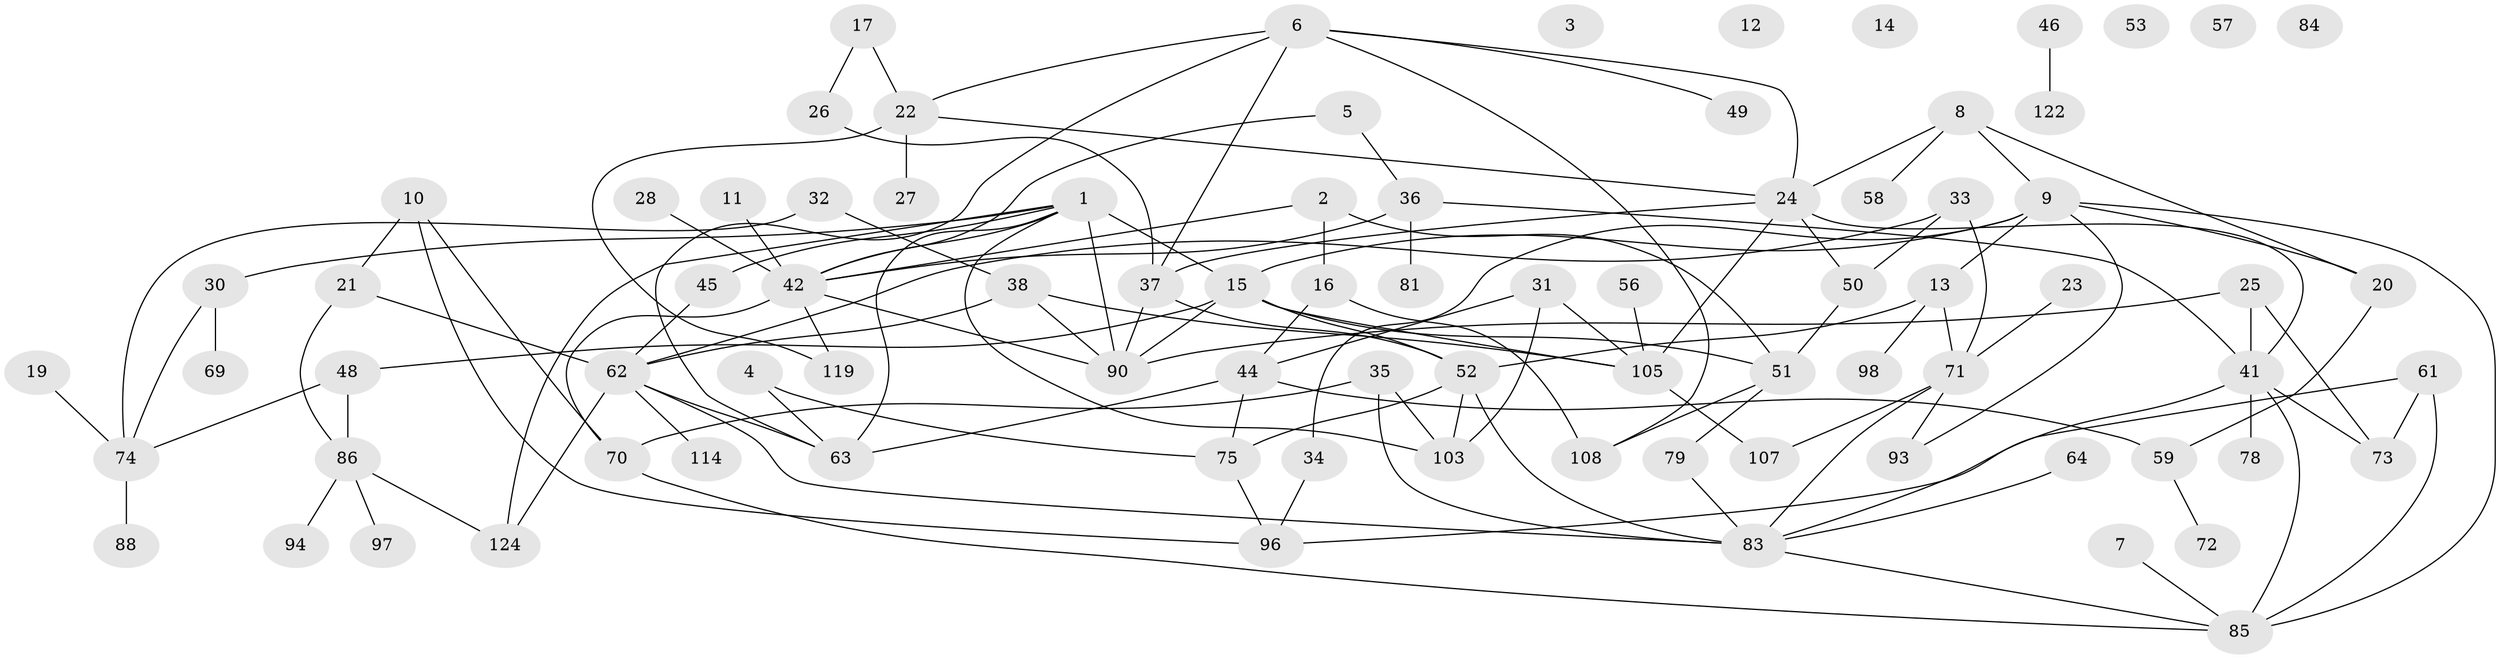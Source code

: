 // original degree distribution, {3: 0.22580645161290322, 0: 0.04838709677419355, 2: 0.20161290322580644, 4: 0.16129032258064516, 1: 0.22580645161290322, 6: 0.07258064516129033, 5: 0.04838709677419355, 7: 0.016129032258064516}
// Generated by graph-tools (version 1.1) at 2025/41/03/06/25 10:41:24]
// undirected, 84 vertices, 129 edges
graph export_dot {
graph [start="1"]
  node [color=gray90,style=filled];
  1 [super="+68"];
  2 [super="+100"];
  3;
  4;
  5;
  6 [super="+60"];
  7;
  8 [super="+54"];
  9 [super="+29"];
  10;
  11;
  12;
  13 [super="+66"];
  14;
  15 [super="+18"];
  16 [super="+116"];
  17 [super="+109"];
  19;
  20 [super="+76"];
  21;
  22 [super="+40"];
  23;
  24 [super="+80"];
  25 [super="+67"];
  26;
  27;
  28;
  30 [super="+47"];
  31 [super="+77"];
  32;
  33 [super="+39"];
  34;
  35;
  36;
  37 [super="+91"];
  38 [super="+43"];
  41 [super="+120"];
  42 [super="+113"];
  44 [super="+82"];
  45;
  46;
  48 [super="+123"];
  49 [super="+55"];
  50;
  51 [super="+65"];
  52 [super="+87"];
  53;
  56;
  57;
  58;
  59;
  61 [super="+99"];
  62 [super="+104"];
  63;
  64;
  69;
  70 [super="+89"];
  71 [super="+118"];
  72 [super="+111"];
  73 [super="+121"];
  74 [super="+110"];
  75 [super="+106"];
  78;
  79;
  81;
  83 [super="+92"];
  84;
  85 [super="+95"];
  86 [super="+102"];
  88;
  90;
  93;
  94;
  96 [super="+101"];
  97;
  98;
  103;
  105 [super="+112"];
  107 [super="+117"];
  108 [super="+115"];
  114;
  119;
  122;
  124;
  1 -- 63;
  1 -- 103;
  1 -- 90;
  1 -- 42;
  1 -- 124;
  1 -- 45;
  1 -- 30;
  1 -- 15;
  2 -- 51;
  2 -- 42;
  2 -- 16;
  4 -- 63;
  4 -- 75;
  5 -- 36;
  5 -- 42;
  6 -- 24;
  6 -- 49;
  6 -- 37;
  6 -- 108;
  6 -- 63;
  6 -- 22;
  7 -- 85;
  8 -- 24;
  8 -- 58;
  8 -- 9;
  8 -- 20;
  9 -- 20;
  9 -- 34;
  9 -- 93;
  9 -- 13;
  9 -- 15;
  9 -- 85;
  10 -- 21;
  10 -- 70;
  10 -- 96;
  11 -- 42;
  13 -- 52;
  13 -- 98;
  13 -- 71;
  15 -- 90;
  15 -- 51;
  15 -- 105;
  15 -- 52;
  15 -- 48;
  16 -- 108;
  16 -- 44;
  17 -- 22;
  17 -- 26;
  19 -- 74;
  20 -- 59;
  21 -- 62;
  21 -- 86;
  22 -- 27;
  22 -- 119;
  22 -- 24;
  23 -- 71;
  24 -- 37;
  24 -- 41;
  24 -- 105;
  24 -- 50;
  25 -- 90;
  25 -- 41;
  25 -- 73;
  26 -- 37;
  28 -- 42;
  30 -- 69;
  30 -- 74;
  31 -- 44;
  31 -- 103;
  31 -- 105;
  32 -- 38;
  32 -- 74;
  33 -- 50;
  33 -- 62;
  33 -- 71;
  34 -- 96;
  35 -- 70;
  35 -- 103;
  35 -- 83;
  36 -- 42;
  36 -- 81;
  36 -- 41;
  37 -- 52;
  37 -- 90;
  38 -- 62;
  38 -- 105;
  38 -- 90;
  41 -- 78;
  41 -- 83;
  41 -- 85;
  41 -- 73;
  42 -- 119 [weight=2];
  42 -- 90;
  42 -- 70;
  44 -- 63;
  44 -- 75;
  44 -- 59;
  45 -- 62;
  46 -- 122;
  48 -- 86;
  48 -- 74;
  50 -- 51;
  51 -- 108;
  51 -- 79;
  52 -- 75;
  52 -- 103;
  52 -- 83;
  56 -- 105;
  59 -- 72;
  61 -- 96;
  61 -- 85;
  61 -- 73;
  62 -- 124;
  62 -- 114;
  62 -- 83;
  62 -- 63;
  64 -- 83;
  70 -- 85;
  71 -- 83;
  71 -- 93;
  71 -- 107;
  74 -- 88;
  75 -- 96;
  79 -- 83;
  83 -- 85;
  86 -- 94;
  86 -- 97;
  86 -- 124;
  105 -- 107;
}
